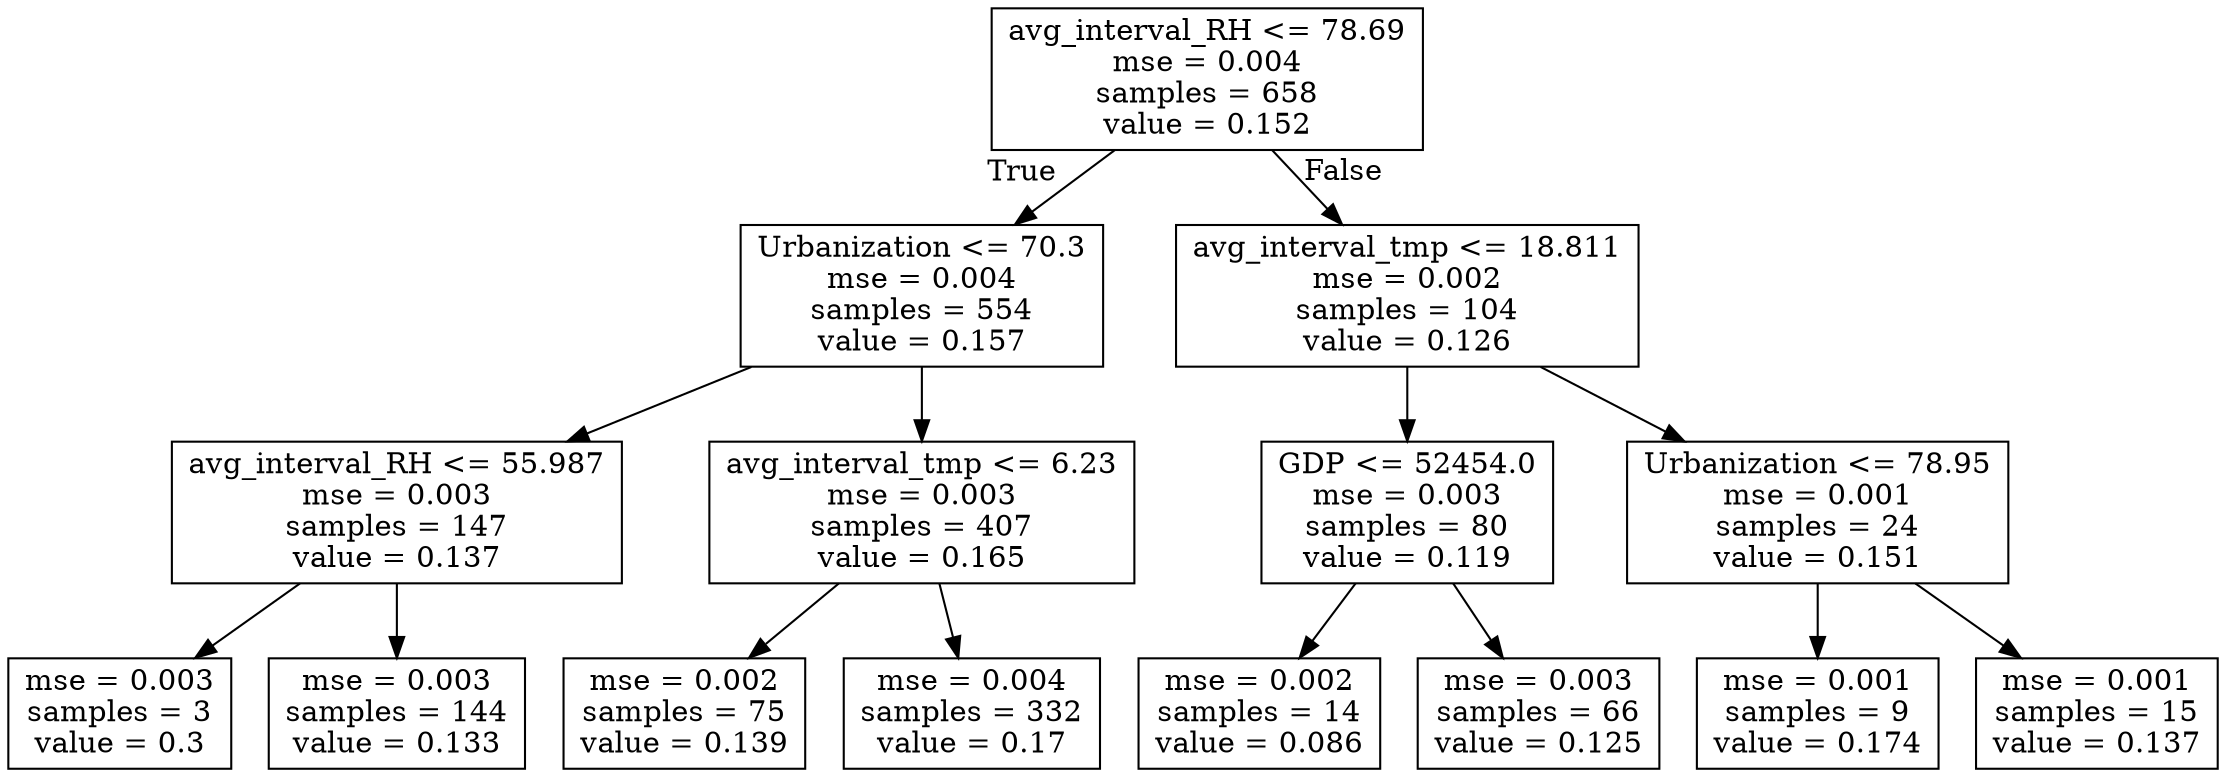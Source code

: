 digraph Tree {
node [shape=box] ;
0 [label="avg_interval_RH <= 78.69\nmse = 0.004\nsamples = 658\nvalue = 0.152"] ;
1 [label="Urbanization <= 70.3\nmse = 0.004\nsamples = 554\nvalue = 0.157"] ;
0 -> 1 [labeldistance=2.5, labelangle=45, headlabel="True"] ;
2 [label="avg_interval_RH <= 55.987\nmse = 0.003\nsamples = 147\nvalue = 0.137"] ;
1 -> 2 ;
3 [label="mse = 0.003\nsamples = 3\nvalue = 0.3"] ;
2 -> 3 ;
4 [label="mse = 0.003\nsamples = 144\nvalue = 0.133"] ;
2 -> 4 ;
5 [label="avg_interval_tmp <= 6.23\nmse = 0.003\nsamples = 407\nvalue = 0.165"] ;
1 -> 5 ;
6 [label="mse = 0.002\nsamples = 75\nvalue = 0.139"] ;
5 -> 6 ;
7 [label="mse = 0.004\nsamples = 332\nvalue = 0.17"] ;
5 -> 7 ;
8 [label="avg_interval_tmp <= 18.811\nmse = 0.002\nsamples = 104\nvalue = 0.126"] ;
0 -> 8 [labeldistance=2.5, labelangle=-45, headlabel="False"] ;
9 [label="GDP <= 52454.0\nmse = 0.003\nsamples = 80\nvalue = 0.119"] ;
8 -> 9 ;
10 [label="mse = 0.002\nsamples = 14\nvalue = 0.086"] ;
9 -> 10 ;
11 [label="mse = 0.003\nsamples = 66\nvalue = 0.125"] ;
9 -> 11 ;
12 [label="Urbanization <= 78.95\nmse = 0.001\nsamples = 24\nvalue = 0.151"] ;
8 -> 12 ;
13 [label="mse = 0.001\nsamples = 9\nvalue = 0.174"] ;
12 -> 13 ;
14 [label="mse = 0.001\nsamples = 15\nvalue = 0.137"] ;
12 -> 14 ;
}